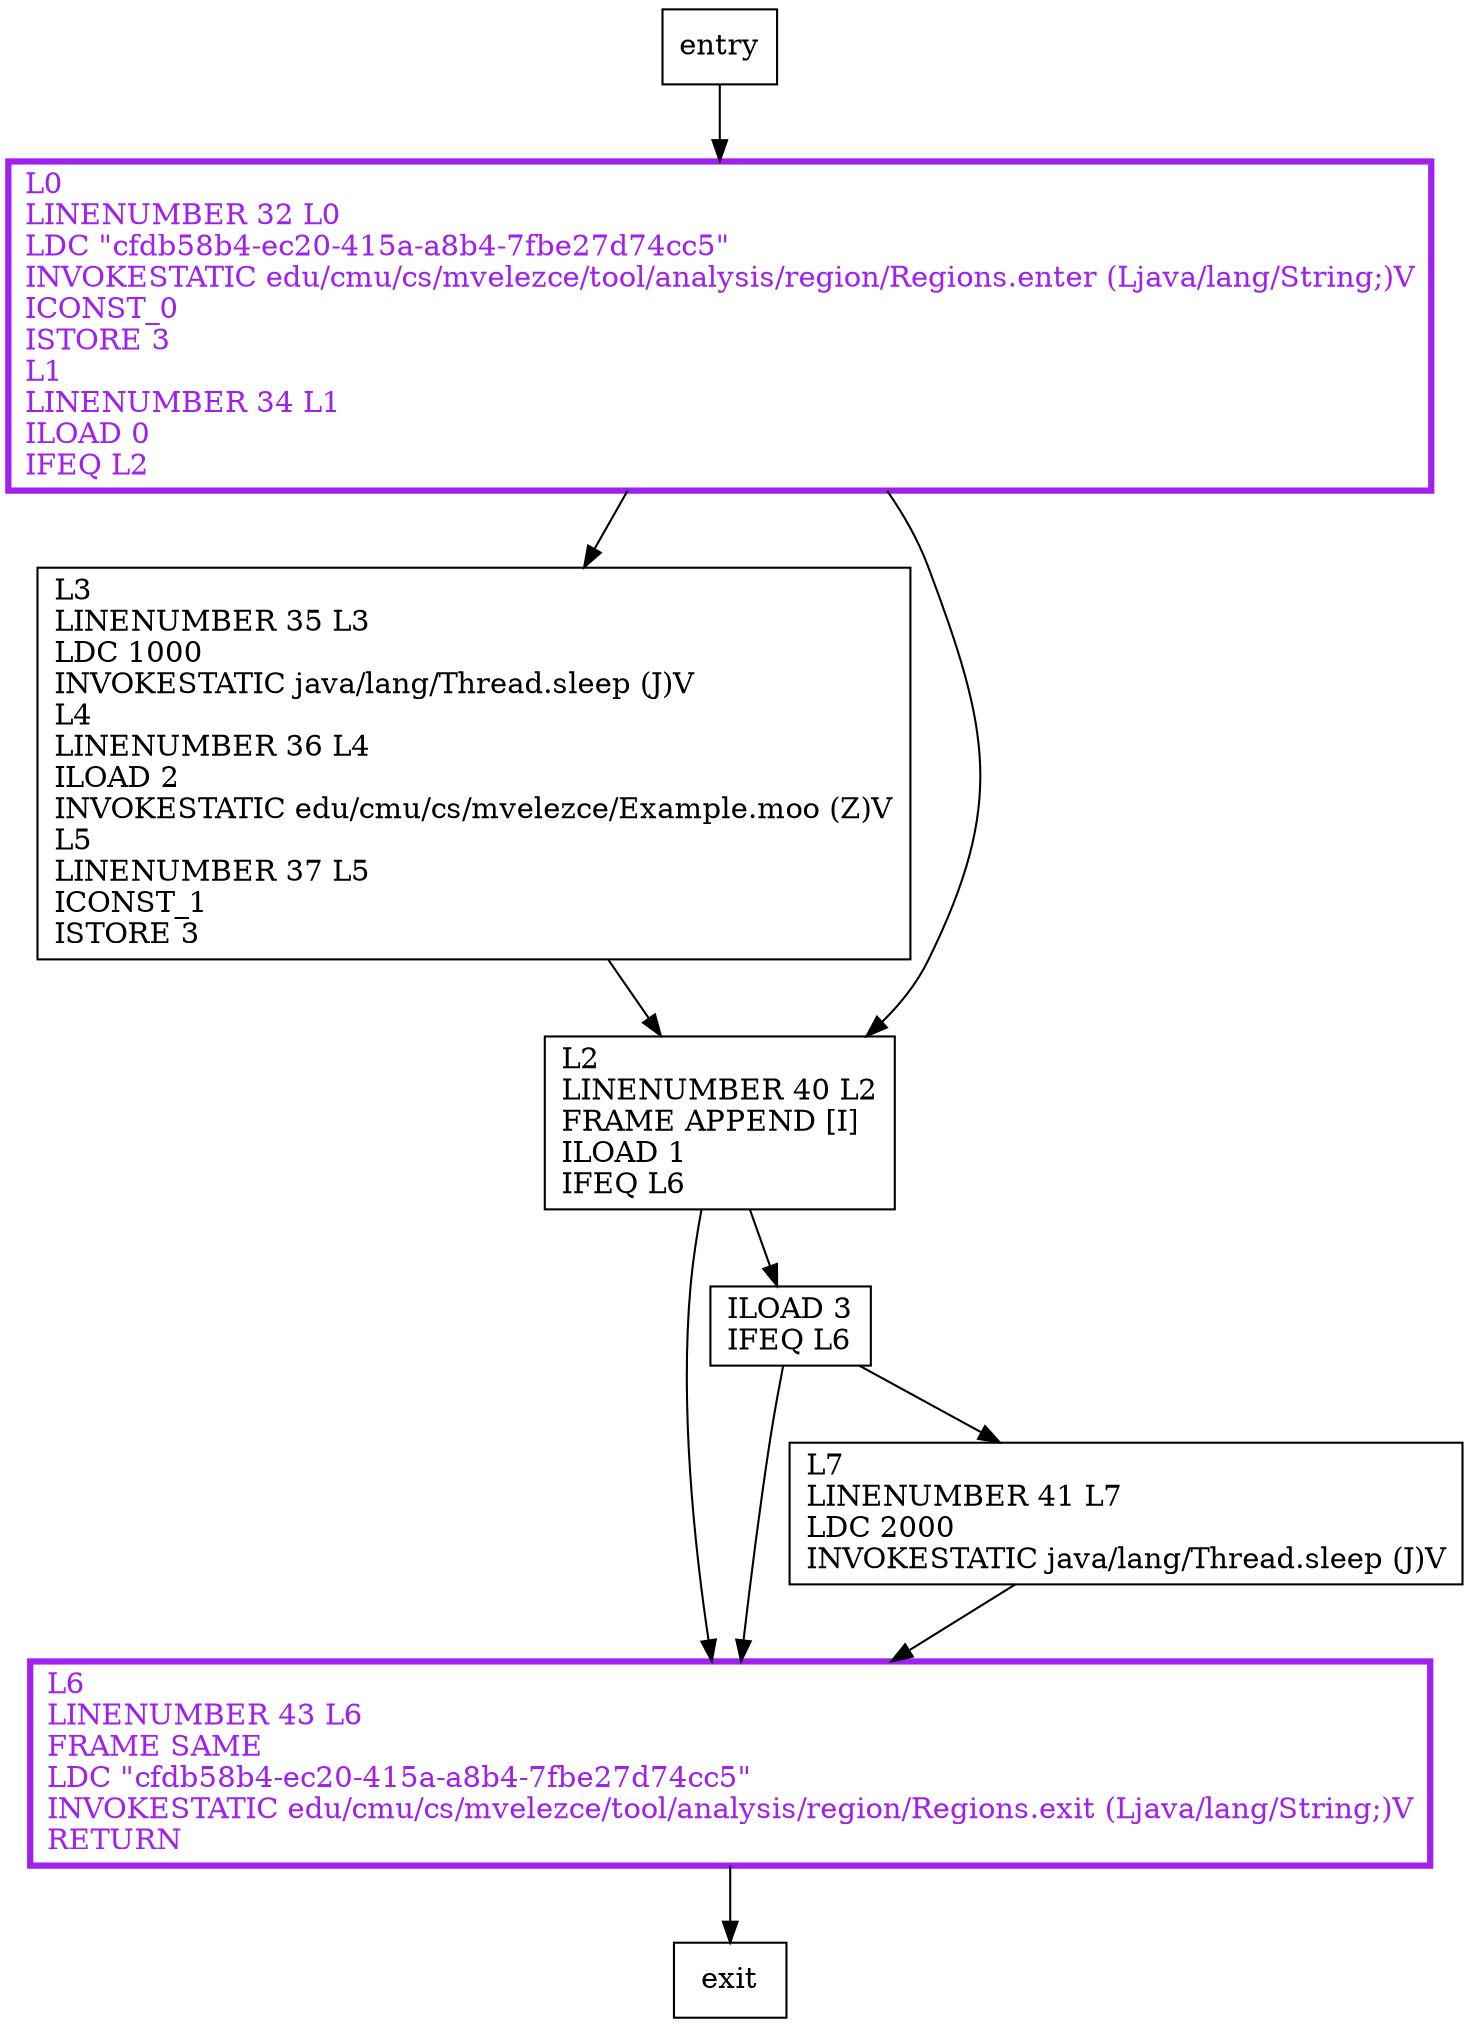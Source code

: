 digraph foo {
node [shape=record];
1954761469 [label="L3\lLINENUMBER 35 L3\lLDC 1000\lINVOKESTATIC java/lang/Thread.sleep (J)V\lL4\lLINENUMBER 36 L4\lILOAD 2\lINVOKESTATIC edu/cmu/cs/mvelezce/Example.moo (Z)V\lL5\lLINENUMBER 37 L5\lICONST_1\lISTORE 3\l"];
123721308 [label="L6\lLINENUMBER 43 L6\lFRAME SAME\lLDC \"cfdb58b4-ec20-415a-a8b4-7fbe27d74cc5\"\lINVOKESTATIC edu/cmu/cs/mvelezce/tool/analysis/region/Regions.exit (Ljava/lang/String;)V\lRETURN\l"];
753705711 [label="L7\lLINENUMBER 41 L7\lLDC 2000\lINVOKESTATIC java/lang/Thread.sleep (J)V\l"];
222927891 [label="ILOAD 3\lIFEQ L6\l"];
2069584894 [label="L2\lLINENUMBER 40 L2\lFRAME APPEND [I]\lILOAD 1\lIFEQ L6\l"];
1353406178 [label="L0\lLINENUMBER 32 L0\lLDC \"cfdb58b4-ec20-415a-a8b4-7fbe27d74cc5\"\lINVOKESTATIC edu/cmu/cs/mvelezce/tool/analysis/region/Regions.enter (Ljava/lang/String;)V\lICONST_0\lISTORE 3\lL1\lLINENUMBER 34 L1\lILOAD 0\lIFEQ L2\l"];
entry;
exit;
entry -> 1353406178;
1954761469 -> 2069584894;
123721308 -> exit;
753705711 -> 123721308;
222927891 -> 123721308;
222927891 -> 753705711;
2069584894 -> 123721308;
2069584894 -> 222927891;
1353406178 -> 1954761469;
1353406178 -> 2069584894;
123721308[fontcolor="purple", penwidth=3, color="purple"];
1353406178[fontcolor="purple", penwidth=3, color="purple"];
}
